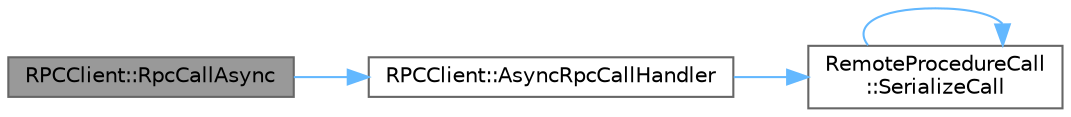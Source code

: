 digraph "RPCClient::RpcCallAsync"
{
 // LATEX_PDF_SIZE
  bgcolor="transparent";
  edge [fontname=Helvetica,fontsize=10,labelfontname=Helvetica,labelfontsize=10];
  node [fontname=Helvetica,fontsize=10,shape=box,height=0.2,width=0.4];
  rankdir="LR";
  Node1 [id="Node000001",label="RPCClient::RpcCallAsync",height=0.2,width=0.4,color="gray40", fillcolor="grey60", style="filled", fontcolor="black",tooltip="see RemoteProcedureCall::SerializedCall ..."];
  Node1 -> Node2 [id="edge1_Node000001_Node000002",color="steelblue1",style="solid",tooltip=" "];
  Node2 [id="Node000002",label="RPCClient::AsyncRpcCallHandler",height=0.2,width=0.4,color="grey40", fillcolor="white", style="filled",URL="$class_r_p_c_client.html#afe9629140e7654d0481904650bc04188",tooltip="This is the function called by the spawned thread to process the async rpn call."];
  Node2 -> Node3 [id="edge2_Node000002_Node000003",color="steelblue1",style="solid",tooltip=" "];
  Node3 [id="Node000003",label="RemoteProcedureCall\l::SerializeCall",height=0.2,width=0.4,color="grey40", fillcolor="white", style="filled",URL="$class_remote_procedure_call.html#abe6e19d2238cb6688bc5577dc32dbb53",tooltip="Serializes the given function call and sends the resulting byte stream over the associated link."];
  Node3 -> Node3 [id="edge3_Node000003_Node000003",color="steelblue1",style="solid",tooltip=" "];
}
